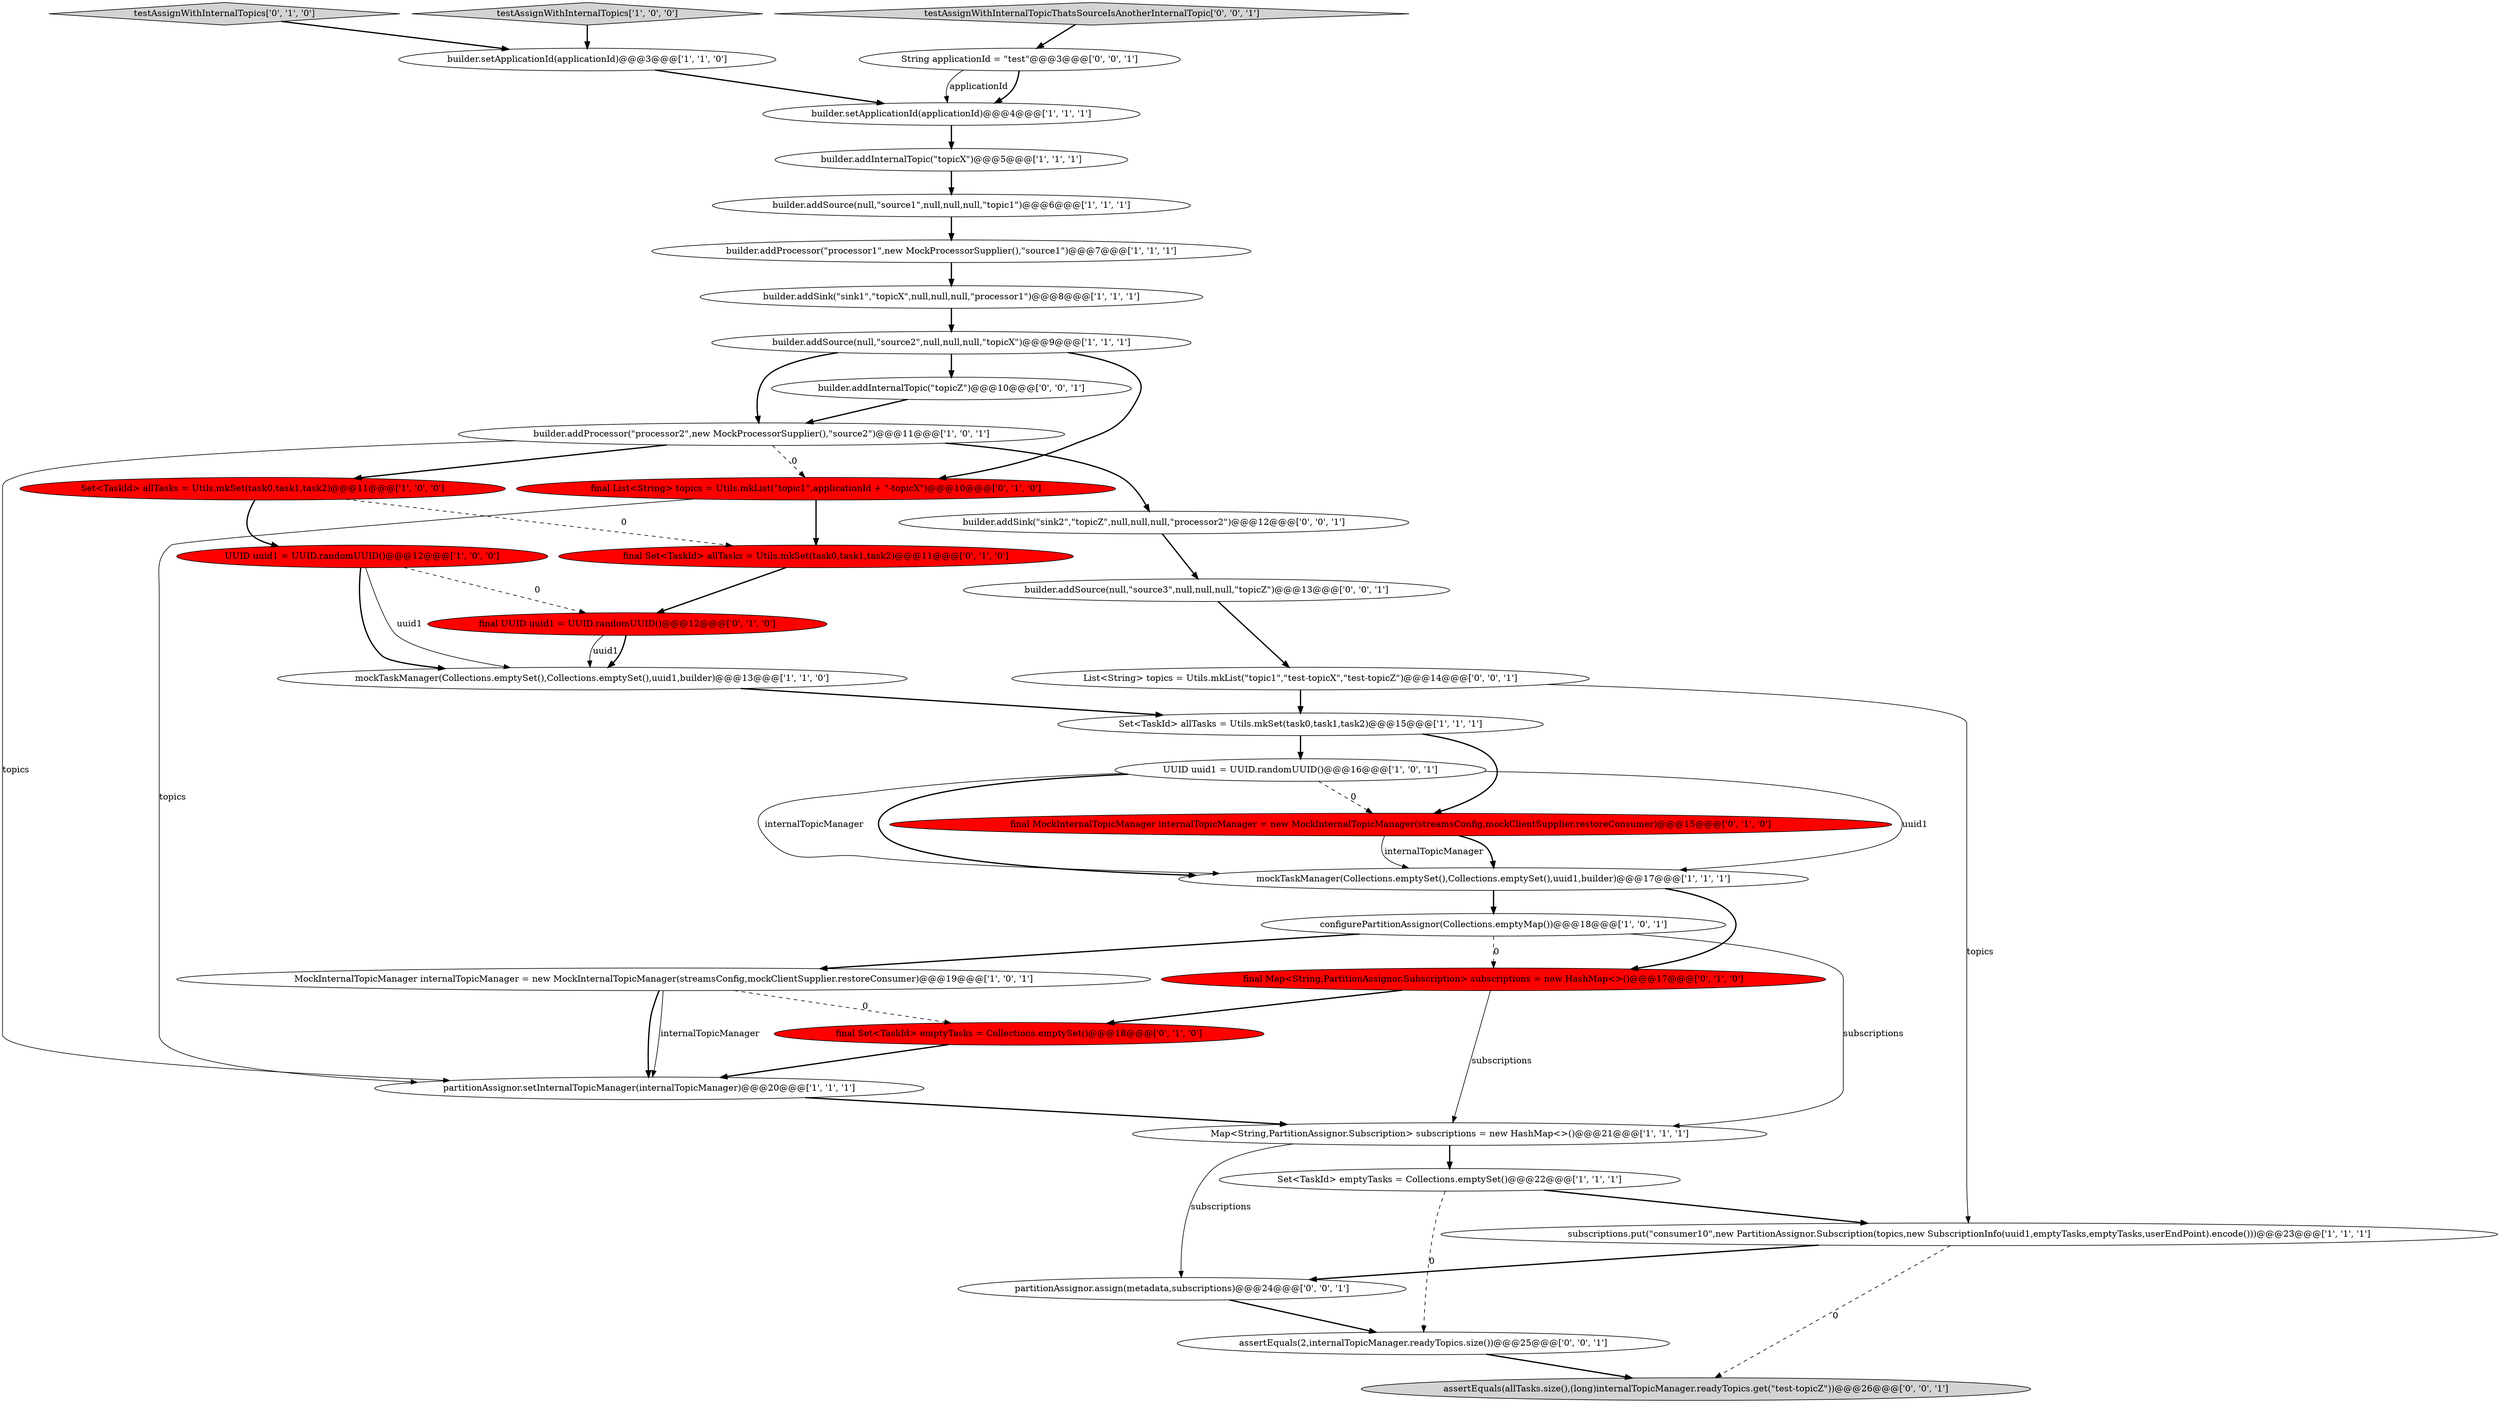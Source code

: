 digraph {
23 [style = filled, label = "testAssignWithInternalTopics['0', '1', '0']", fillcolor = lightgray, shape = diamond image = "AAA0AAABBB2BBB"];
30 [style = filled, label = "partitionAssignor.assign(metadata,subscriptions)@@@24@@@['0', '0', '1']", fillcolor = white, shape = ellipse image = "AAA0AAABBB3BBB"];
6 [style = filled, label = "mockTaskManager(Collections.emptySet(),Collections.emptySet(),uuid1,builder)@@@17@@@['1', '1', '1']", fillcolor = white, shape = ellipse image = "AAA0AAABBB1BBB"];
26 [style = filled, label = "final Set<TaskId> allTasks = Utils.mkSet(task0,task1,task2)@@@11@@@['0', '1', '0']", fillcolor = red, shape = ellipse image = "AAA1AAABBB2BBB"];
2 [style = filled, label = "configurePartitionAssignor(Collections.emptyMap())@@@18@@@['1', '0', '1']", fillcolor = white, shape = ellipse image = "AAA0AAABBB1BBB"];
29 [style = filled, label = "testAssignWithInternalTopicThatsSourceIsAnotherInternalTopic['0', '0', '1']", fillcolor = lightgray, shape = diamond image = "AAA0AAABBB3BBB"];
27 [style = filled, label = "final MockInternalTopicManager internalTopicManager = new MockInternalTopicManager(streamsConfig,mockClientSupplier.restoreConsumer)@@@15@@@['0', '1', '0']", fillcolor = red, shape = ellipse image = "AAA1AAABBB2BBB"];
34 [style = filled, label = "String applicationId = \"test\"@@@3@@@['0', '0', '1']", fillcolor = white, shape = ellipse image = "AAA0AAABBB3BBB"];
16 [style = filled, label = "builder.addProcessor(\"processor2\",new MockProcessorSupplier(),\"source2\")@@@11@@@['1', '0', '1']", fillcolor = white, shape = ellipse image = "AAA0AAABBB1BBB"];
3 [style = filled, label = "builder.addProcessor(\"processor1\",new MockProcessorSupplier(),\"source1\")@@@7@@@['1', '1', '1']", fillcolor = white, shape = ellipse image = "AAA0AAABBB1BBB"];
36 [style = filled, label = "assertEquals(allTasks.size(),(long)internalTopicManager.readyTopics.get(\"test-topicZ\"))@@@26@@@['0', '0', '1']", fillcolor = lightgray, shape = ellipse image = "AAA0AAABBB3BBB"];
12 [style = filled, label = "UUID uuid1 = UUID.randomUUID()@@@12@@@['1', '0', '0']", fillcolor = red, shape = ellipse image = "AAA1AAABBB1BBB"];
32 [style = filled, label = "builder.addInternalTopic(\"topicZ\")@@@10@@@['0', '0', '1']", fillcolor = white, shape = ellipse image = "AAA0AAABBB3BBB"];
21 [style = filled, label = "final UUID uuid1 = UUID.randomUUID()@@@12@@@['0', '1', '0']", fillcolor = red, shape = ellipse image = "AAA1AAABBB2BBB"];
20 [style = filled, label = "Map<String,PartitionAssignor.Subscription> subscriptions = new HashMap<>()@@@21@@@['1', '1', '1']", fillcolor = white, shape = ellipse image = "AAA0AAABBB1BBB"];
31 [style = filled, label = "builder.addSink(\"sink2\",\"topicZ\",null,null,null,\"processor2\")@@@12@@@['0', '0', '1']", fillcolor = white, shape = ellipse image = "AAA0AAABBB3BBB"];
19 [style = filled, label = "builder.addInternalTopic(\"topicX\")@@@5@@@['1', '1', '1']", fillcolor = white, shape = ellipse image = "AAA0AAABBB1BBB"];
33 [style = filled, label = "builder.addSource(null,\"source3\",null,null,null,\"topicZ\")@@@13@@@['0', '0', '1']", fillcolor = white, shape = ellipse image = "AAA0AAABBB3BBB"];
28 [style = filled, label = "List<String> topics = Utils.mkList(\"topic1\",\"test-topicX\",\"test-topicZ\")@@@14@@@['0', '0', '1']", fillcolor = white, shape = ellipse image = "AAA0AAABBB3BBB"];
15 [style = filled, label = "testAssignWithInternalTopics['1', '0', '0']", fillcolor = lightgray, shape = diamond image = "AAA0AAABBB1BBB"];
5 [style = filled, label = "mockTaskManager(Collections.emptySet(),Collections.emptySet(),uuid1,builder)@@@13@@@['1', '1', '0']", fillcolor = white, shape = ellipse image = "AAA0AAABBB1BBB"];
8 [style = filled, label = "partitionAssignor.setInternalTopicManager(internalTopicManager)@@@20@@@['1', '1', '1']", fillcolor = white, shape = ellipse image = "AAA0AAABBB1BBB"];
11 [style = filled, label = "Set<TaskId> allTasks = Utils.mkSet(task0,task1,task2)@@@11@@@['1', '0', '0']", fillcolor = red, shape = ellipse image = "AAA1AAABBB1BBB"];
1 [style = filled, label = "Set<TaskId> allTasks = Utils.mkSet(task0,task1,task2)@@@15@@@['1', '1', '1']", fillcolor = white, shape = ellipse image = "AAA0AAABBB1BBB"];
10 [style = filled, label = "builder.addSink(\"sink1\",\"topicX\",null,null,null,\"processor1\")@@@8@@@['1', '1', '1']", fillcolor = white, shape = ellipse image = "AAA0AAABBB1BBB"];
24 [style = filled, label = "final List<String> topics = Utils.mkList(\"topic1\",applicationId + \"-topicX\")@@@10@@@['0', '1', '0']", fillcolor = red, shape = ellipse image = "AAA1AAABBB2BBB"];
35 [style = filled, label = "assertEquals(2,internalTopicManager.readyTopics.size())@@@25@@@['0', '0', '1']", fillcolor = white, shape = ellipse image = "AAA0AAABBB3BBB"];
0 [style = filled, label = "builder.setApplicationId(applicationId)@@@3@@@['1', '1', '0']", fillcolor = white, shape = ellipse image = "AAA0AAABBB1BBB"];
18 [style = filled, label = "builder.addSource(null,\"source2\",null,null,null,\"topicX\")@@@9@@@['1', '1', '1']", fillcolor = white, shape = ellipse image = "AAA0AAABBB1BBB"];
9 [style = filled, label = "builder.addSource(null,\"source1\",null,null,null,\"topic1\")@@@6@@@['1', '1', '1']", fillcolor = white, shape = ellipse image = "AAA0AAABBB1BBB"];
4 [style = filled, label = "subscriptions.put(\"consumer10\",new PartitionAssignor.Subscription(topics,new SubscriptionInfo(uuid1,emptyTasks,emptyTasks,userEndPoint).encode()))@@@23@@@['1', '1', '1']", fillcolor = white, shape = ellipse image = "AAA0AAABBB1BBB"];
13 [style = filled, label = "Set<TaskId> emptyTasks = Collections.emptySet()@@@22@@@['1', '1', '1']", fillcolor = white, shape = ellipse image = "AAA0AAABBB1BBB"];
22 [style = filled, label = "final Set<TaskId> emptyTasks = Collections.emptySet()@@@18@@@['0', '1', '0']", fillcolor = red, shape = ellipse image = "AAA1AAABBB2BBB"];
25 [style = filled, label = "final Map<String,PartitionAssignor.Subscription> subscriptions = new HashMap<>()@@@17@@@['0', '1', '0']", fillcolor = red, shape = ellipse image = "AAA1AAABBB2BBB"];
17 [style = filled, label = "MockInternalTopicManager internalTopicManager = new MockInternalTopicManager(streamsConfig,mockClientSupplier.restoreConsumer)@@@19@@@['1', '0', '1']", fillcolor = white, shape = ellipse image = "AAA0AAABBB1BBB"];
14 [style = filled, label = "UUID uuid1 = UUID.randomUUID()@@@16@@@['1', '0', '1']", fillcolor = white, shape = ellipse image = "AAA0AAABBB1BBB"];
7 [style = filled, label = "builder.setApplicationId(applicationId)@@@4@@@['1', '1', '1']", fillcolor = white, shape = ellipse image = "AAA0AAABBB1BBB"];
2->17 [style = bold, label=""];
17->8 [style = bold, label=""];
10->18 [style = bold, label=""];
18->24 [style = bold, label=""];
28->4 [style = solid, label="topics"];
20->13 [style = bold, label=""];
16->11 [style = bold, label=""];
12->5 [style = bold, label=""];
14->6 [style = solid, label="uuid1"];
25->22 [style = bold, label=""];
12->5 [style = solid, label="uuid1"];
13->35 [style = dashed, label="0"];
25->20 [style = solid, label="subscriptions"];
16->24 [style = dashed, label="0"];
33->28 [style = bold, label=""];
11->26 [style = dashed, label="0"];
16->8 [style = solid, label="topics"];
1->27 [style = bold, label=""];
17->22 [style = dashed, label="0"];
34->7 [style = bold, label=""];
11->12 [style = bold, label=""];
14->6 [style = solid, label="internalTopicManager"];
28->1 [style = bold, label=""];
21->5 [style = solid, label="uuid1"];
32->16 [style = bold, label=""];
29->34 [style = bold, label=""];
23->0 [style = bold, label=""];
14->27 [style = dashed, label="0"];
27->6 [style = bold, label=""];
12->21 [style = dashed, label="0"];
0->7 [style = bold, label=""];
6->2 [style = bold, label=""];
26->21 [style = bold, label=""];
22->8 [style = bold, label=""];
2->20 [style = solid, label="subscriptions"];
34->7 [style = solid, label="applicationId"];
3->10 [style = bold, label=""];
5->1 [style = bold, label=""];
24->26 [style = bold, label=""];
21->5 [style = bold, label=""];
20->30 [style = solid, label="subscriptions"];
8->20 [style = bold, label=""];
30->35 [style = bold, label=""];
4->30 [style = bold, label=""];
4->36 [style = dashed, label="0"];
19->9 [style = bold, label=""];
27->6 [style = solid, label="internalTopicManager"];
16->31 [style = bold, label=""];
31->33 [style = bold, label=""];
15->0 [style = bold, label=""];
17->8 [style = solid, label="internalTopicManager"];
2->25 [style = dashed, label="0"];
18->32 [style = bold, label=""];
9->3 [style = bold, label=""];
1->14 [style = bold, label=""];
24->8 [style = solid, label="topics"];
35->36 [style = bold, label=""];
7->19 [style = bold, label=""];
14->6 [style = bold, label=""];
6->25 [style = bold, label=""];
13->4 [style = bold, label=""];
18->16 [style = bold, label=""];
}

